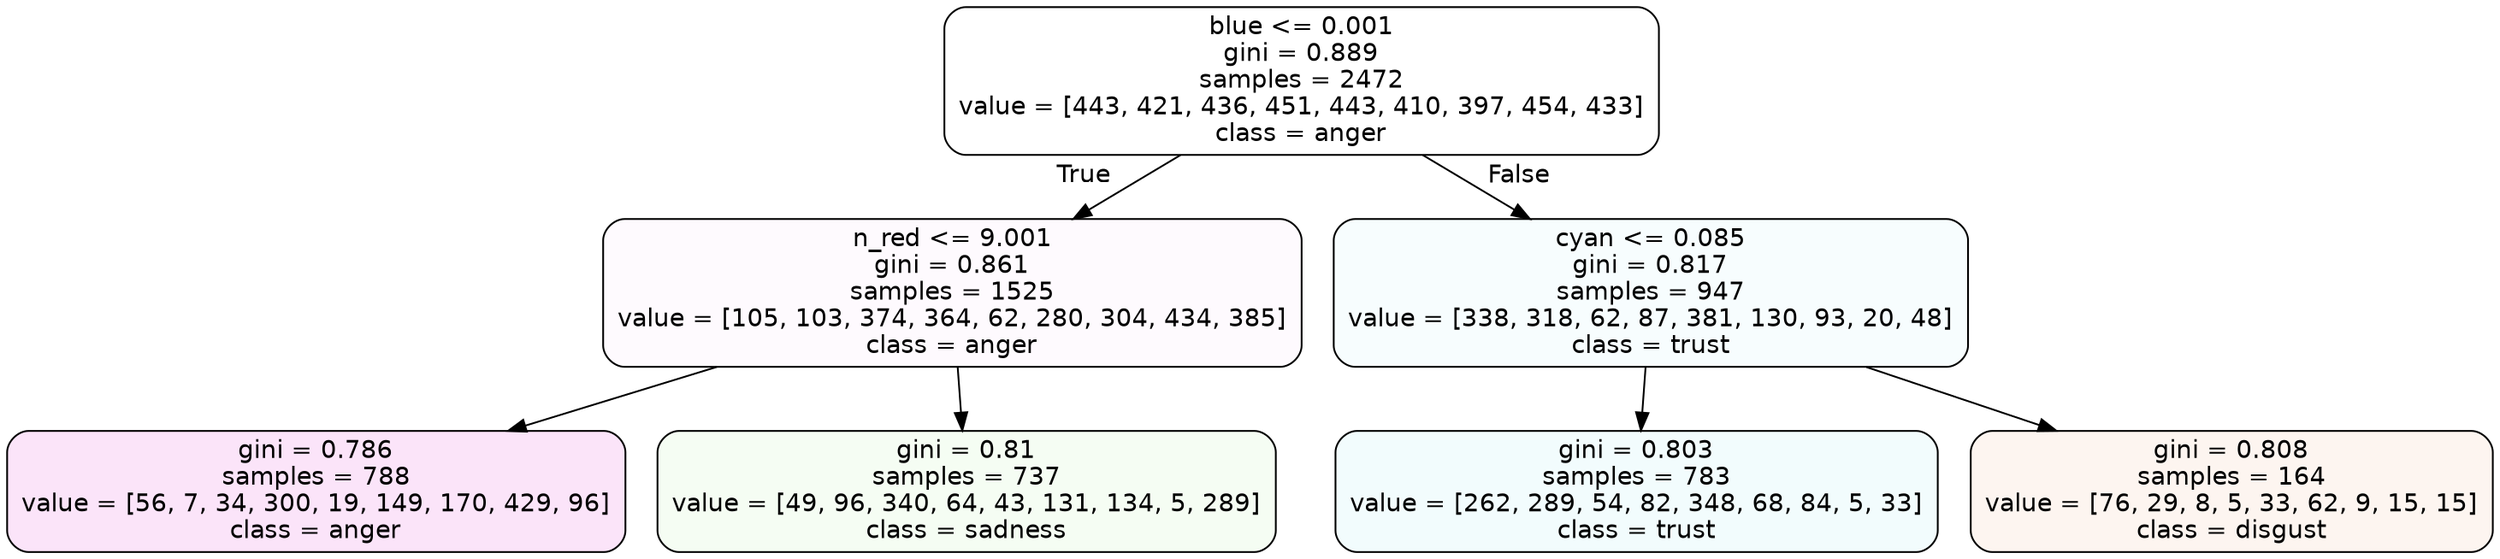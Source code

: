 digraph Tree {
node [shape=box, style="filled, rounded", color="black", fontname=helvetica] ;
edge [fontname=helvetica] ;
0 [label="blue <= 0.001\ngini = 0.889\nsamples = 2472\nvalue = [443, 421, 436, 451, 443, 410, 397, 454, 433]\nclass = anger", fillcolor="#e539d700"] ;
1 [label="n_red <= 9.001\ngini = 0.861\nsamples = 1525\nvalue = [105, 103, 374, 364, 62, 280, 304, 434, 385]\nclass = anger", fillcolor="#e539d706"] ;
0 -> 1 [labeldistance=2.5, labelangle=45, headlabel="True"] ;
2 [label="gini = 0.786\nsamples = 788\nvalue = [56, 7, 34, 300, 19, 149, 170, 429, 96]\nclass = anger", fillcolor="#e539d722"] ;
1 -> 2 ;
3 [label="gini = 0.81\nsamples = 737\nvalue = [49, 96, 340, 64, 43, 131, 134, 5, 289]\nclass = sadness", fillcolor="#64e5390f"] ;
1 -> 3 ;
4 [label="cyan <= 0.085\ngini = 0.817\nsamples = 947\nvalue = [338, 318, 62, 87, 381, 130, 93, 20, 48]\nclass = trust", fillcolor="#39d7e50a"] ;
0 -> 4 [labeldistance=2.5, labelangle=-45, headlabel="False"] ;
5 [label="gini = 0.803\nsamples = 783\nvalue = [262, 289, 54, 82, 348, 68, 84, 5, 33]\nclass = trust", fillcolor="#39d7e510"] ;
4 -> 5 ;
6 [label="gini = 0.808\nsamples = 164\nvalue = [76, 29, 8, 5, 33, 62, 9, 15, 15]\nclass = disgust", fillcolor="#e5813913"] ;
4 -> 6 ;
}
